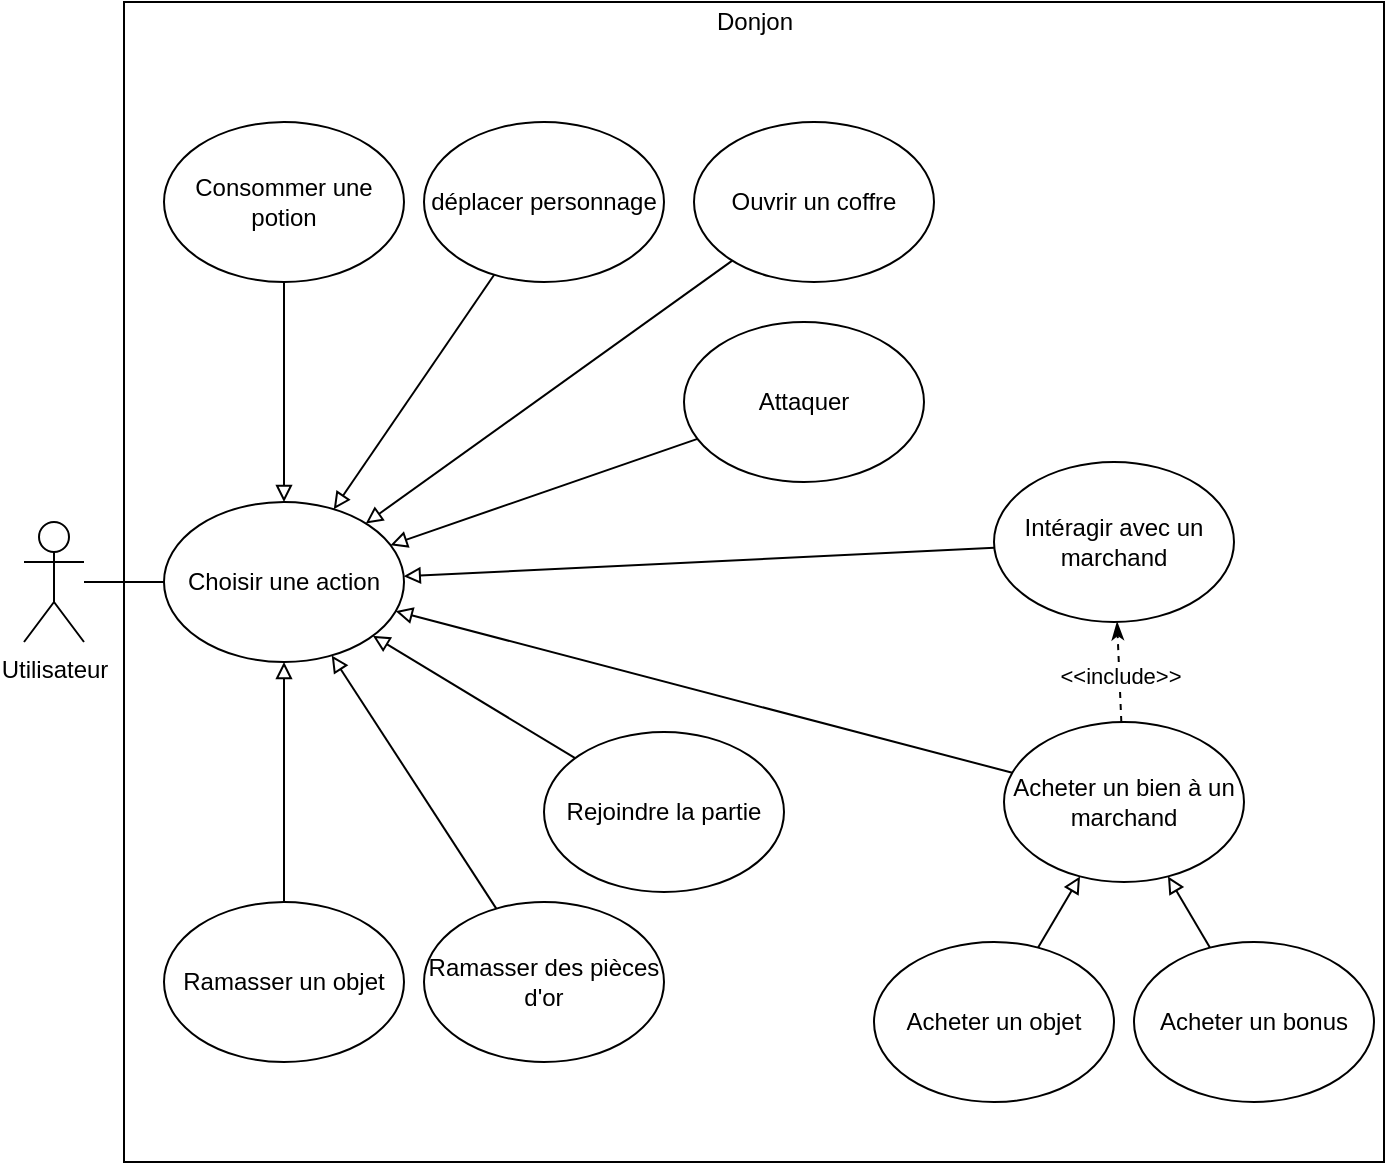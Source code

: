 <mxfile version="13.7.9" type="device"><diagram id="khhTYKfQkucgmpczagND" name="Page-1"><mxGraphModel dx="1086" dy="806" grid="1" gridSize="10" guides="1" tooltips="1" connect="1" arrows="1" fold="1" page="1" pageScale="1" pageWidth="827" pageHeight="1169" math="0" shadow="0"><root><mxCell id="0"/><mxCell id="1" parent="0"/><mxCell id="DAesDclvm-OYWf98iJak-1" value="" style="rounded=0;whiteSpace=wrap;html=1;" vertex="1" parent="1"><mxGeometry x="70" y="140" width="630" height="580" as="geometry"/></mxCell><mxCell id="DAesDclvm-OYWf98iJak-2" value="déplacer personnage" style="ellipse;whiteSpace=wrap;html=1;" vertex="1" parent="1"><mxGeometry x="220" y="200" width="120" height="80" as="geometry"/></mxCell><mxCell id="DAesDclvm-OYWf98iJak-3" value="Donjon" style="text;html=1;align=center;verticalAlign=middle;resizable=0;points=[];autosize=1;" vertex="1" parent="1"><mxGeometry x="360" y="140" width="50" height="20" as="geometry"/></mxCell><mxCell id="DAesDclvm-OYWf98iJak-30" style="edgeStyle=none;rounded=0;orthogonalLoop=1;jettySize=auto;html=1;endArrow=none;endFill=0;" edge="1" parent="1" source="DAesDclvm-OYWf98iJak-4" target="DAesDclvm-OYWf98iJak-28"><mxGeometry relative="1" as="geometry"/></mxCell><mxCell id="DAesDclvm-OYWf98iJak-4" value="Utilisateur" style="shape=umlActor;verticalLabelPosition=bottom;verticalAlign=top;html=1;outlineConnect=0;" vertex="1" parent="1"><mxGeometry x="20" y="400" width="30" height="60" as="geometry"/></mxCell><mxCell id="DAesDclvm-OYWf98iJak-5" value="Attaquer" style="ellipse;whiteSpace=wrap;html=1;" vertex="1" parent="1"><mxGeometry x="350" y="300" width="120" height="80" as="geometry"/></mxCell><mxCell id="DAesDclvm-OYWf98iJak-6" value="Ramasser un objet" style="ellipse;whiteSpace=wrap;html=1;" vertex="1" parent="1"><mxGeometry x="90" y="590" width="120" height="80" as="geometry"/></mxCell><mxCell id="DAesDclvm-OYWf98iJak-7" value="Intéragir avec un marchand" style="ellipse;whiteSpace=wrap;html=1;" vertex="1" parent="1"><mxGeometry x="505" y="370" width="120" height="80" as="geometry"/></mxCell><mxCell id="DAesDclvm-OYWf98iJak-17" value="&amp;lt;&amp;lt;include&amp;gt;&amp;gt;" style="edgeStyle=none;rounded=0;orthogonalLoop=1;jettySize=auto;html=1;endArrow=classicThin;endFill=1;dashed=1;" edge="1" parent="1" source="DAesDclvm-OYWf98iJak-8" target="DAesDclvm-OYWf98iJak-7"><mxGeometry x="-0.067" relative="1" as="geometry"><mxPoint x="515" y="440" as="targetPoint"/><mxPoint as="offset"/></mxGeometry></mxCell><mxCell id="DAesDclvm-OYWf98iJak-8" value="Acheter un bien à un marchand" style="ellipse;whiteSpace=wrap;html=1;" vertex="1" parent="1"><mxGeometry x="510" y="500" width="120" height="80" as="geometry"/></mxCell><mxCell id="DAesDclvm-OYWf98iJak-13" style="rounded=0;orthogonalLoop=1;jettySize=auto;html=1;endArrow=block;endFill=0;" edge="1" parent="1" source="DAesDclvm-OYWf98iJak-9" target="DAesDclvm-OYWf98iJak-8"><mxGeometry relative="1" as="geometry"/></mxCell><mxCell id="DAesDclvm-OYWf98iJak-9" value="Acheter un objet" style="ellipse;whiteSpace=wrap;html=1;" vertex="1" parent="1"><mxGeometry x="445" y="610" width="120" height="80" as="geometry"/></mxCell><mxCell id="DAesDclvm-OYWf98iJak-14" style="edgeStyle=none;rounded=0;orthogonalLoop=1;jettySize=auto;html=1;endArrow=block;endFill=0;" edge="1" parent="1" source="DAesDclvm-OYWf98iJak-10" target="DAesDclvm-OYWf98iJak-8"><mxGeometry relative="1" as="geometry"/></mxCell><mxCell id="DAesDclvm-OYWf98iJak-10" value="Acheter un bonus" style="ellipse;whiteSpace=wrap;html=1;" vertex="1" parent="1"><mxGeometry x="575" y="610" width="120" height="80" as="geometry"/></mxCell><mxCell id="DAesDclvm-OYWf98iJak-12" value="Ramasser des pièces d'or" style="ellipse;whiteSpace=wrap;html=1;" vertex="1" parent="1"><mxGeometry x="220" y="590" width="120" height="80" as="geometry"/></mxCell><mxCell id="DAesDclvm-OYWf98iJak-18" value="Ouvrir un coffre" style="ellipse;whiteSpace=wrap;html=1;" vertex="1" parent="1"><mxGeometry x="355" y="200" width="120" height="80" as="geometry"/></mxCell><mxCell id="DAesDclvm-OYWf98iJak-19" value="Consommer une potion" style="ellipse;whiteSpace=wrap;html=1;" vertex="1" parent="1"><mxGeometry x="90" y="200" width="120" height="80" as="geometry"/></mxCell><mxCell id="DAesDclvm-OYWf98iJak-31" style="edgeStyle=none;rounded=0;orthogonalLoop=1;jettySize=auto;html=1;endArrow=none;endFill=0;startArrow=block;startFill=0;" edge="1" parent="1" source="DAesDclvm-OYWf98iJak-28" target="DAesDclvm-OYWf98iJak-19"><mxGeometry relative="1" as="geometry"/></mxCell><mxCell id="DAesDclvm-OYWf98iJak-33" style="edgeStyle=none;rounded=0;orthogonalLoop=1;jettySize=auto;html=1;startArrow=block;startFill=0;endArrow=none;endFill=0;" edge="1" parent="1" source="DAesDclvm-OYWf98iJak-28" target="DAesDclvm-OYWf98iJak-2"><mxGeometry relative="1" as="geometry"/></mxCell><mxCell id="DAesDclvm-OYWf98iJak-34" style="edgeStyle=none;rounded=0;orthogonalLoop=1;jettySize=auto;html=1;startArrow=block;startFill=0;endArrow=none;endFill=0;" edge="1" parent="1" source="DAesDclvm-OYWf98iJak-28" target="DAesDclvm-OYWf98iJak-5"><mxGeometry relative="1" as="geometry"/></mxCell><mxCell id="DAesDclvm-OYWf98iJak-35" style="edgeStyle=none;rounded=0;orthogonalLoop=1;jettySize=auto;html=1;startArrow=block;startFill=0;endArrow=none;endFill=0;" edge="1" parent="1" source="DAesDclvm-OYWf98iJak-28" target="DAesDclvm-OYWf98iJak-18"><mxGeometry relative="1" as="geometry"/></mxCell><mxCell id="DAesDclvm-OYWf98iJak-36" style="edgeStyle=none;rounded=0;orthogonalLoop=1;jettySize=auto;html=1;startArrow=block;startFill=0;endArrow=none;endFill=0;" edge="1" parent="1" source="DAesDclvm-OYWf98iJak-28" target="DAesDclvm-OYWf98iJak-7"><mxGeometry relative="1" as="geometry"/></mxCell><mxCell id="DAesDclvm-OYWf98iJak-37" style="edgeStyle=none;rounded=0;orthogonalLoop=1;jettySize=auto;html=1;startArrow=block;startFill=0;endArrow=none;endFill=0;" edge="1" parent="1" source="DAesDclvm-OYWf98iJak-28" target="DAesDclvm-OYWf98iJak-8"><mxGeometry relative="1" as="geometry"/></mxCell><mxCell id="DAesDclvm-OYWf98iJak-38" style="edgeStyle=none;rounded=0;orthogonalLoop=1;jettySize=auto;html=1;startArrow=block;startFill=0;endArrow=none;endFill=0;" edge="1" parent="1" source="DAesDclvm-OYWf98iJak-28" target="DAesDclvm-OYWf98iJak-12"><mxGeometry relative="1" as="geometry"/></mxCell><mxCell id="DAesDclvm-OYWf98iJak-39" style="edgeStyle=none;rounded=0;orthogonalLoop=1;jettySize=auto;html=1;startArrow=block;startFill=0;endArrow=none;endFill=0;" edge="1" parent="1" source="DAesDclvm-OYWf98iJak-28" target="DAesDclvm-OYWf98iJak-6"><mxGeometry relative="1" as="geometry"/></mxCell><mxCell id="DAesDclvm-OYWf98iJak-44" style="edgeStyle=none;rounded=0;orthogonalLoop=1;jettySize=auto;html=1;startArrow=block;startFill=0;endArrow=none;endFill=0;" edge="1" parent="1" source="DAesDclvm-OYWf98iJak-28" target="DAesDclvm-OYWf98iJak-42"><mxGeometry relative="1" as="geometry"/></mxCell><mxCell id="DAesDclvm-OYWf98iJak-28" value="Choisir une action" style="ellipse;whiteSpace=wrap;html=1;" vertex="1" parent="1"><mxGeometry x="90" y="390" width="120" height="80" as="geometry"/></mxCell><mxCell id="DAesDclvm-OYWf98iJak-29" style="edgeStyle=none;rounded=0;orthogonalLoop=1;jettySize=auto;html=1;endArrow=none;endFill=0;" edge="1" parent="1" source="DAesDclvm-OYWf98iJak-4" target="DAesDclvm-OYWf98iJak-28"><mxGeometry relative="1" as="geometry"><mxPoint x="50" y="430" as="sourcePoint"/><mxPoint x="470" y="430" as="targetPoint"/></mxGeometry></mxCell><mxCell id="DAesDclvm-OYWf98iJak-42" value="Rejoindre la partie" style="ellipse;whiteSpace=wrap;html=1;" vertex="1" parent="1"><mxGeometry x="280" y="505" width="120" height="80" as="geometry"/></mxCell></root></mxGraphModel></diagram></mxfile>